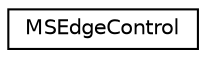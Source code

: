 digraph "Graphical Class Hierarchy"
{
  edge [fontname="Helvetica",fontsize="10",labelfontname="Helvetica",labelfontsize="10"];
  node [fontname="Helvetica",fontsize="10",shape=record];
  rankdir="LR";
  Node0 [label="MSEdgeControl",height=0.2,width=0.4,color="black", fillcolor="white", style="filled",URL="$d2/ddb/class_m_s_edge_control.html",tooltip="Stores edges and lanes, performs moving of vehicle. "];
}
